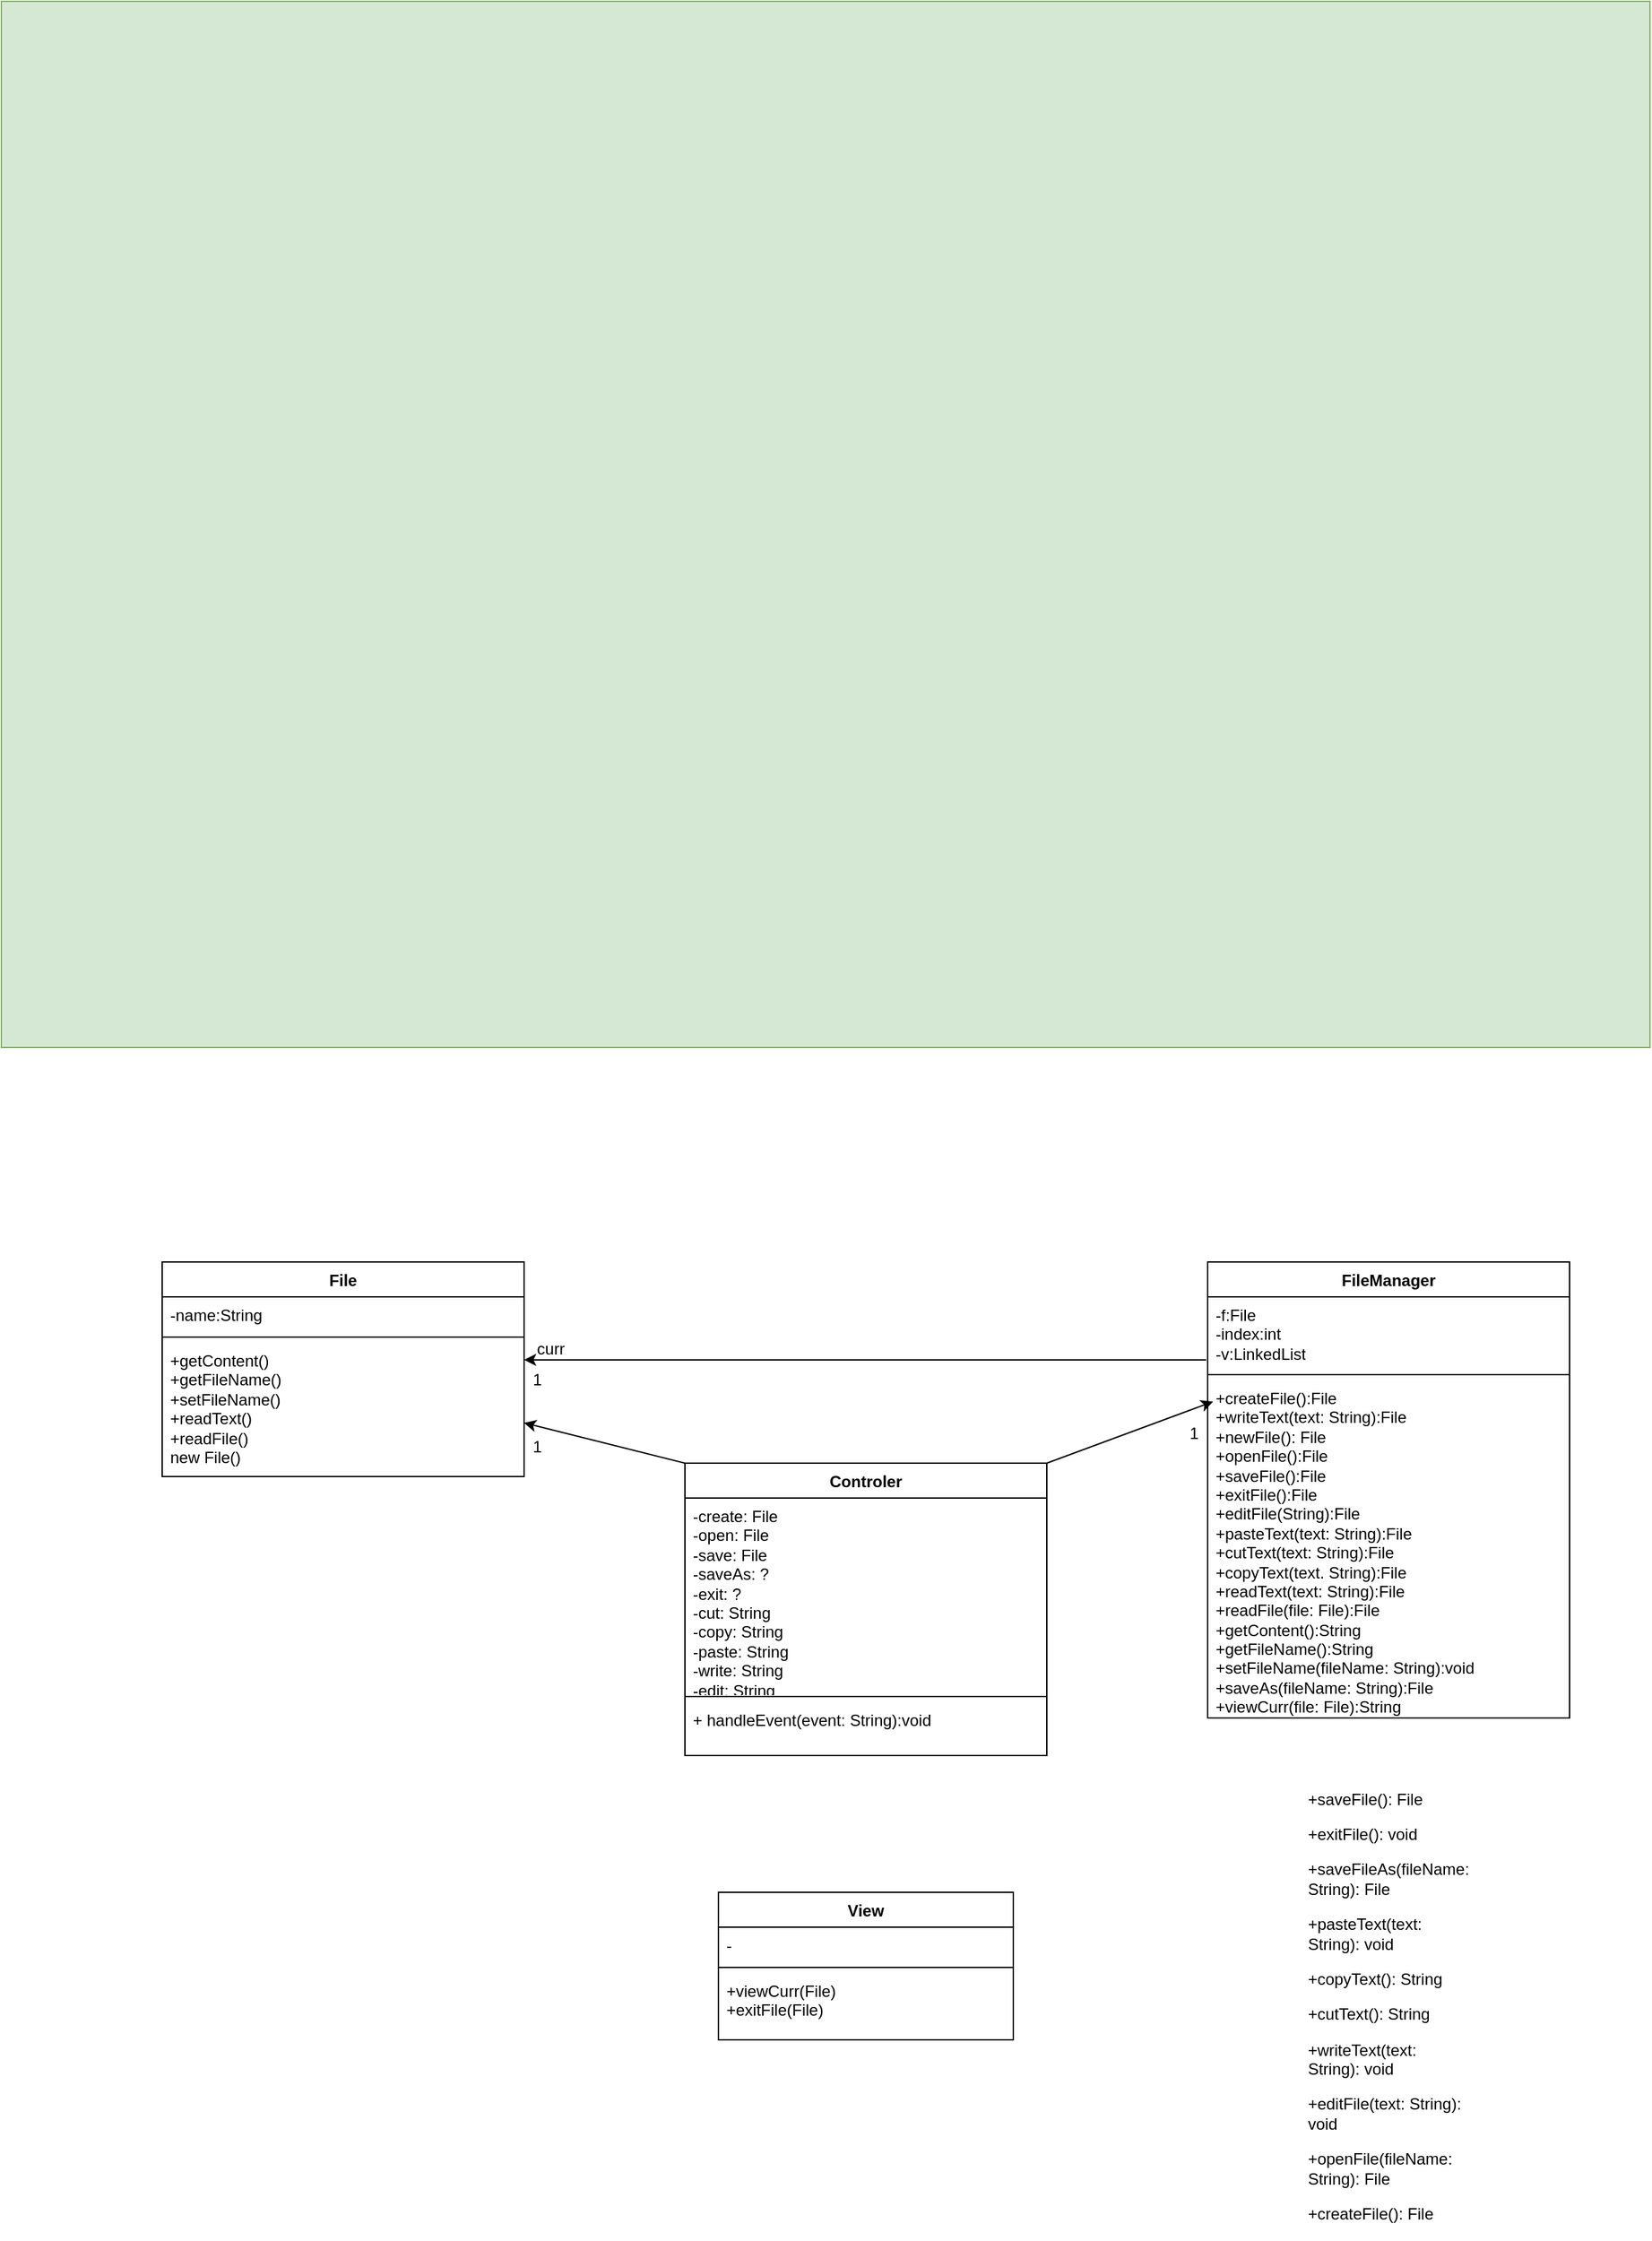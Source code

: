 <mxfile version="24.8.6">
  <diagram name="Sida-1" id="aEJ8TClAQQ043p-pL9k2">
    <mxGraphModel dx="1420" dy="2204" grid="1" gridSize="10" guides="1" tooltips="1" connect="1" arrows="1" fold="1" page="0" pageScale="1" pageWidth="1200" pageHeight="1600" background="none" math="0" shadow="0">
      <root>
        <mxCell id="0" />
        <mxCell id="1" parent="0" />
        <mxCell id="JTB5WpOxwS0HcUrh_OjJ-224" value="" style="rounded=0;whiteSpace=wrap;html=1;fillColor=#d5e8d4;strokeColor=#82b366;" vertex="1" parent="1">
          <mxGeometry x="-200" y="-1490" width="1230" height="780" as="geometry" />
        </mxCell>
        <mxCell id="JTB5WpOxwS0HcUrh_OjJ-225" value="Controler" style="swimlane;fontStyle=1;align=center;verticalAlign=top;childLayout=stackLayout;horizontal=1;startSize=26;horizontalStack=0;resizeParent=1;resizeParentMax=0;resizeLast=0;collapsible=1;marginBottom=0;whiteSpace=wrap;html=1;" vertex="1" parent="1">
          <mxGeometry x="310" y="-400" width="270" height="218" as="geometry" />
        </mxCell>
        <mxCell id="JTB5WpOxwS0HcUrh_OjJ-226" value="-create: File&lt;div&gt;-open: File&lt;/div&gt;&lt;div&gt;-save: File&lt;/div&gt;&lt;div&gt;-saveAs: ?&lt;/div&gt;&lt;div&gt;-exit: ?&lt;/div&gt;&lt;div&gt;-cut: String&lt;/div&gt;&lt;div&gt;-copy: String&lt;/div&gt;&lt;div&gt;-paste: String&lt;/div&gt;&lt;div&gt;-write: String&lt;/div&gt;&lt;div&gt;-edit: String&lt;/div&gt;" style="text;strokeColor=none;fillColor=none;align=left;verticalAlign=top;spacingLeft=4;spacingRight=4;overflow=hidden;rotatable=0;points=[[0,0.5],[1,0.5]];portConstraint=eastwest;whiteSpace=wrap;html=1;" vertex="1" parent="JTB5WpOxwS0HcUrh_OjJ-225">
          <mxGeometry y="26" width="270" height="144" as="geometry" />
        </mxCell>
        <mxCell id="JTB5WpOxwS0HcUrh_OjJ-227" value="" style="line;strokeWidth=1;fillColor=none;align=left;verticalAlign=middle;spacingTop=-1;spacingLeft=3;spacingRight=3;rotatable=0;labelPosition=right;points=[];portConstraint=eastwest;strokeColor=inherit;" vertex="1" parent="JTB5WpOxwS0HcUrh_OjJ-225">
          <mxGeometry y="170" width="270" height="8" as="geometry" />
        </mxCell>
        <mxCell id="JTB5WpOxwS0HcUrh_OjJ-228" value="+ handleEvent(event: String):void" style="text;strokeColor=none;fillColor=none;align=left;verticalAlign=top;spacingLeft=4;spacingRight=4;overflow=hidden;rotatable=0;points=[[0,0.5],[1,0.5]];portConstraint=eastwest;whiteSpace=wrap;html=1;" vertex="1" parent="JTB5WpOxwS0HcUrh_OjJ-225">
          <mxGeometry y="178" width="270" height="40" as="geometry" />
        </mxCell>
        <mxCell id="JTB5WpOxwS0HcUrh_OjJ-229" value="View" style="swimlane;fontStyle=1;align=center;verticalAlign=top;childLayout=stackLayout;horizontal=1;startSize=26;horizontalStack=0;resizeParent=1;resizeParentMax=0;resizeLast=0;collapsible=1;marginBottom=0;whiteSpace=wrap;html=1;" vertex="1" parent="1">
          <mxGeometry x="335" y="-80" width="220" height="110" as="geometry" />
        </mxCell>
        <mxCell id="JTB5WpOxwS0HcUrh_OjJ-230" value="-" style="text;strokeColor=none;fillColor=none;align=left;verticalAlign=top;spacingLeft=4;spacingRight=4;overflow=hidden;rotatable=0;points=[[0,0.5],[1,0.5]];portConstraint=eastwest;whiteSpace=wrap;html=1;" vertex="1" parent="JTB5WpOxwS0HcUrh_OjJ-229">
          <mxGeometry y="26" width="220" height="26" as="geometry" />
        </mxCell>
        <mxCell id="JTB5WpOxwS0HcUrh_OjJ-231" value="" style="line;strokeWidth=1;fillColor=none;align=left;verticalAlign=middle;spacingTop=-1;spacingLeft=3;spacingRight=3;rotatable=0;labelPosition=right;points=[];portConstraint=eastwest;strokeColor=inherit;" vertex="1" parent="JTB5WpOxwS0HcUrh_OjJ-229">
          <mxGeometry y="52" width="220" height="8" as="geometry" />
        </mxCell>
        <mxCell id="JTB5WpOxwS0HcUrh_OjJ-232" value="+viewCurr(File)&lt;div&gt;+exitFile(File)&lt;/div&gt;" style="text;strokeColor=none;fillColor=none;align=left;verticalAlign=top;spacingLeft=4;spacingRight=4;overflow=hidden;rotatable=0;points=[[0,0.5],[1,0.5]];portConstraint=eastwest;whiteSpace=wrap;html=1;" vertex="1" parent="JTB5WpOxwS0HcUrh_OjJ-229">
          <mxGeometry y="60" width="220" height="50" as="geometry" />
        </mxCell>
        <mxCell id="JTB5WpOxwS0HcUrh_OjJ-233" value="File" style="swimlane;fontStyle=1;align=center;verticalAlign=top;childLayout=stackLayout;horizontal=1;startSize=26;horizontalStack=0;resizeParent=1;resizeParentMax=0;resizeLast=0;collapsible=1;marginBottom=0;whiteSpace=wrap;html=1;" vertex="1" parent="1">
          <mxGeometry x="-80" y="-550" width="270" height="160" as="geometry" />
        </mxCell>
        <mxCell id="JTB5WpOxwS0HcUrh_OjJ-234" value="-name:String" style="text;strokeColor=none;fillColor=none;align=left;verticalAlign=top;spacingLeft=4;spacingRight=4;overflow=hidden;rotatable=0;points=[[0,0.5],[1,0.5]];portConstraint=eastwest;whiteSpace=wrap;html=1;" vertex="1" parent="JTB5WpOxwS0HcUrh_OjJ-233">
          <mxGeometry y="26" width="270" height="26" as="geometry" />
        </mxCell>
        <mxCell id="JTB5WpOxwS0HcUrh_OjJ-235" value="" style="line;strokeWidth=1;fillColor=none;align=left;verticalAlign=middle;spacingTop=-1;spacingLeft=3;spacingRight=3;rotatable=0;labelPosition=right;points=[];portConstraint=eastwest;strokeColor=inherit;" vertex="1" parent="JTB5WpOxwS0HcUrh_OjJ-233">
          <mxGeometry y="52" width="270" height="8" as="geometry" />
        </mxCell>
        <mxCell id="JTB5WpOxwS0HcUrh_OjJ-236" value="+getContent()&lt;div&gt;+getFileName()&lt;/div&gt;&lt;div&gt;+setFileName()&lt;/div&gt;&lt;div&gt;+readText()&lt;/div&gt;&lt;div&gt;+readFile()&lt;/div&gt;&lt;div&gt;new File()&lt;/div&gt;" style="text;strokeColor=none;fillColor=none;align=left;verticalAlign=top;spacingLeft=4;spacingRight=4;overflow=hidden;rotatable=0;points=[[0,0.5],[1,0.5]];portConstraint=eastwest;whiteSpace=wrap;html=1;" vertex="1" parent="JTB5WpOxwS0HcUrh_OjJ-233">
          <mxGeometry y="60" width="270" height="100" as="geometry" />
        </mxCell>
        <mxCell id="JTB5WpOxwS0HcUrh_OjJ-237" value="FileManager" style="swimlane;fontStyle=1;align=center;verticalAlign=top;childLayout=stackLayout;horizontal=1;startSize=26;horizontalStack=0;resizeParent=1;resizeParentMax=0;resizeLast=0;collapsible=1;marginBottom=0;whiteSpace=wrap;html=1;" vertex="1" parent="1">
          <mxGeometry x="700" y="-550" width="270" height="340" as="geometry" />
        </mxCell>
        <mxCell id="JTB5WpOxwS0HcUrh_OjJ-238" value="-f:File&lt;div&gt;-index:int&lt;/div&gt;&lt;div&gt;-v:LinkedList&lt;/div&gt;" style="text;strokeColor=none;fillColor=none;align=left;verticalAlign=top;spacingLeft=4;spacingRight=4;overflow=hidden;rotatable=0;points=[[0,0.5],[1,0.5]];portConstraint=eastwest;whiteSpace=wrap;html=1;" vertex="1" parent="JTB5WpOxwS0HcUrh_OjJ-237">
          <mxGeometry y="26" width="270" height="54" as="geometry" />
        </mxCell>
        <mxCell id="JTB5WpOxwS0HcUrh_OjJ-239" value="" style="line;strokeWidth=1;fillColor=none;align=left;verticalAlign=middle;spacingTop=-1;spacingLeft=3;spacingRight=3;rotatable=0;labelPosition=right;points=[];portConstraint=eastwest;strokeColor=inherit;" vertex="1" parent="JTB5WpOxwS0HcUrh_OjJ-237">
          <mxGeometry y="80" width="270" height="8" as="geometry" />
        </mxCell>
        <mxCell id="JTB5WpOxwS0HcUrh_OjJ-240" value="+createFile():File&lt;div&gt;+writeText(text: String):File&lt;br&gt;&lt;div&gt;&lt;div&gt;+newFile(): File&lt;br&gt;&lt;div&gt;+openFile():File&lt;/div&gt;&lt;div&gt;+saveFile():File&lt;/div&gt;&lt;div&gt;+exitFile():File&lt;/div&gt;&lt;div&gt;+editFile(String):File&lt;/div&gt;&lt;div&gt;+pasteText(text: String):File&lt;/div&gt;&lt;div&gt;+cutText(text: String):File&lt;/div&gt;&lt;div&gt;+copyText(text. String):File&lt;/div&gt;&lt;div&gt;+readText(text: String):File&lt;/div&gt;&lt;div&gt;+readFile(file: File):File&lt;/div&gt;&lt;div&gt;+getContent():&lt;span style=&quot;font-size: 12.0px;&quot;&gt;String&lt;/span&gt;&lt;/div&gt;&lt;div&gt;+getFileName():&lt;span style=&quot;font-size: 12.0px;&quot;&gt;String&lt;/span&gt;&lt;/div&gt;&lt;div&gt;+setFileName(fileName: String):void&lt;/div&gt;&lt;div&gt;+saveAs(fileName: String):File&lt;/div&gt;&lt;div&gt;+viewCurr(file: File):String&lt;/div&gt;&lt;div&gt;&lt;br&gt;&lt;/div&gt;&lt;div&gt;&lt;br&gt;&lt;/div&gt;&lt;/div&gt;&lt;/div&gt;&lt;/div&gt;" style="text;strokeColor=none;fillColor=none;align=left;verticalAlign=top;spacingLeft=4;spacingRight=4;overflow=hidden;rotatable=0;points=[[0,0.5],[1,0.5]];portConstraint=eastwest;whiteSpace=wrap;html=1;" vertex="1" parent="JTB5WpOxwS0HcUrh_OjJ-237">
          <mxGeometry y="88" width="270" height="252" as="geometry" />
        </mxCell>
        <mxCell id="JTB5WpOxwS0HcUrh_OjJ-242" value="&lt;p style=&quot;text-align: start;&quot; data-pm-slice=&quot;0 0 []&quot;&gt;+saveFile(): File&lt;/p&gt;&lt;p style=&quot;text-align: start;&quot;&gt;+exitFile(): void&lt;/p&gt;&lt;p style=&quot;text-align: start;&quot;&gt;+saveFileAs(fileName: String): File&lt;/p&gt;&lt;p style=&quot;text-align: start;&quot;&gt;+pasteText(text: String): void&lt;/p&gt;&lt;p style=&quot;text-align: start;&quot;&gt;+copyText(): String&lt;/p&gt;&lt;p style=&quot;text-align: start;&quot;&gt;+cutText(): String&lt;/p&gt;&lt;p style=&quot;text-align: start;&quot;&gt;+writeText(text: String): void&lt;/p&gt;&lt;p style=&quot;text-align: start;&quot;&gt;+editFile(text: String): void&lt;/p&gt;&lt;p style=&quot;text-align: start;&quot;&gt;+openFile(fileName: String): File&lt;/p&gt;&lt;p style=&quot;text-align: start;&quot;&gt;+createFile(): File&lt;/p&gt;" style="text;html=1;align=center;verticalAlign=middle;whiteSpace=wrap;rounded=0;" vertex="1" parent="1">
          <mxGeometry x="805" y="-10" width="60" height="30" as="geometry" />
        </mxCell>
        <mxCell id="JTB5WpOxwS0HcUrh_OjJ-244" value="" style="endArrow=classic;html=1;rounded=0;exitX=-0.004;exitY=0.87;exitDx=0;exitDy=0;exitPerimeter=0;" edge="1" parent="1" source="JTB5WpOxwS0HcUrh_OjJ-238">
          <mxGeometry width="50" height="50" relative="1" as="geometry">
            <mxPoint x="410" y="-350" as="sourcePoint" />
            <mxPoint x="190" y="-477" as="targetPoint" />
          </mxGeometry>
        </mxCell>
        <mxCell id="JTB5WpOxwS0HcUrh_OjJ-245" value="curr" style="text;html=1;align=center;verticalAlign=middle;whiteSpace=wrap;rounded=0;" vertex="1" parent="1">
          <mxGeometry x="180" y="-500" width="60" height="30" as="geometry" />
        </mxCell>
        <mxCell id="JTB5WpOxwS0HcUrh_OjJ-246" value="1&lt;div&gt;&lt;br&gt;&lt;/div&gt;" style="text;html=1;align=center;verticalAlign=middle;whiteSpace=wrap;rounded=0;" vertex="1" parent="1">
          <mxGeometry x="170" y="-470" width="60" height="30" as="geometry" />
        </mxCell>
        <mxCell id="JTB5WpOxwS0HcUrh_OjJ-247" value="" style="endArrow=classic;html=1;rounded=0;exitX=1;exitY=0;exitDx=0;exitDy=0;entryX=0.015;entryY=0.064;entryDx=0;entryDy=0;entryPerimeter=0;" edge="1" parent="1" source="JTB5WpOxwS0HcUrh_OjJ-225" target="JTB5WpOxwS0HcUrh_OjJ-240">
          <mxGeometry width="50" height="50" relative="1" as="geometry">
            <mxPoint x="420" y="-360" as="sourcePoint" />
            <mxPoint x="470" y="-410" as="targetPoint" />
          </mxGeometry>
        </mxCell>
        <mxCell id="JTB5WpOxwS0HcUrh_OjJ-248" value="1&lt;div&gt;&lt;br&gt;&lt;/div&gt;" style="text;html=1;align=center;verticalAlign=middle;whiteSpace=wrap;rounded=0;" vertex="1" parent="1">
          <mxGeometry x="660" y="-430" width="60" height="30" as="geometry" />
        </mxCell>
        <mxCell id="JTB5WpOxwS0HcUrh_OjJ-249" value="" style="endArrow=classic;html=1;rounded=0;exitX=0;exitY=0;exitDx=0;exitDy=0;" edge="1" parent="1" source="JTB5WpOxwS0HcUrh_OjJ-225">
          <mxGeometry width="50" height="50" relative="1" as="geometry">
            <mxPoint x="460" y="-250" as="sourcePoint" />
            <mxPoint x="190" y="-430" as="targetPoint" />
          </mxGeometry>
        </mxCell>
        <mxCell id="JTB5WpOxwS0HcUrh_OjJ-250" value="1&lt;div&gt;&lt;br&gt;&lt;/div&gt;" style="text;html=1;align=center;verticalAlign=middle;whiteSpace=wrap;rounded=0;" vertex="1" parent="1">
          <mxGeometry x="170" y="-420" width="60" height="30" as="geometry" />
        </mxCell>
      </root>
    </mxGraphModel>
  </diagram>
</mxfile>
